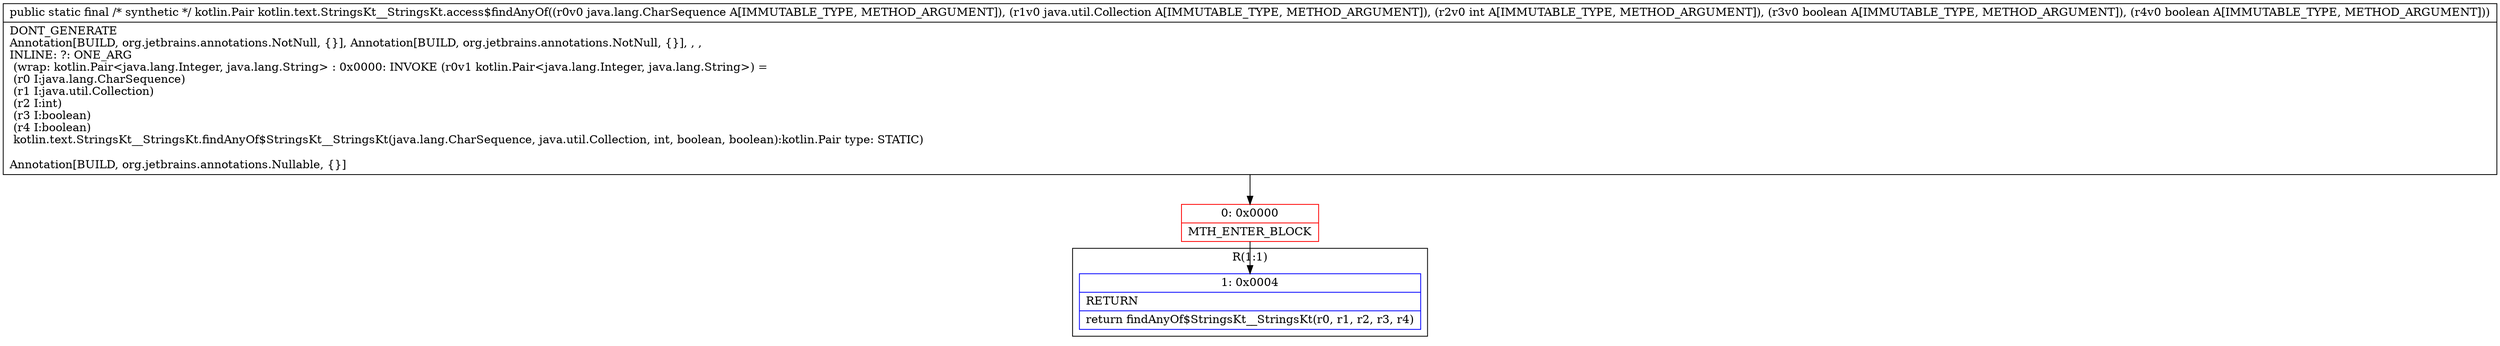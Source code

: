 digraph "CFG forkotlin.text.StringsKt__StringsKt.access$findAnyOf(Ljava\/lang\/CharSequence;Ljava\/util\/Collection;IZZ)Lkotlin\/Pair;" {
subgraph cluster_Region_1546180917 {
label = "R(1:1)";
node [shape=record,color=blue];
Node_1 [shape=record,label="{1\:\ 0x0004|RETURN\l|return findAnyOf$StringsKt__StringsKt(r0, r1, r2, r3, r4)\l}"];
}
Node_0 [shape=record,color=red,label="{0\:\ 0x0000|MTH_ENTER_BLOCK\l}"];
MethodNode[shape=record,label="{public static final \/* synthetic *\/ kotlin.Pair kotlin.text.StringsKt__StringsKt.access$findAnyOf((r0v0 java.lang.CharSequence A[IMMUTABLE_TYPE, METHOD_ARGUMENT]), (r1v0 java.util.Collection A[IMMUTABLE_TYPE, METHOD_ARGUMENT]), (r2v0 int A[IMMUTABLE_TYPE, METHOD_ARGUMENT]), (r3v0 boolean A[IMMUTABLE_TYPE, METHOD_ARGUMENT]), (r4v0 boolean A[IMMUTABLE_TYPE, METHOD_ARGUMENT]))  | DONT_GENERATE\lAnnotation[BUILD, org.jetbrains.annotations.NotNull, \{\}], Annotation[BUILD, org.jetbrains.annotations.NotNull, \{\}], , , \lINLINE: ?: ONE_ARG  \l  (wrap: kotlin.Pair\<java.lang.Integer, java.lang.String\> : 0x0000: INVOKE  (r0v1 kotlin.Pair\<java.lang.Integer, java.lang.String\>) = \l  (r0 I:java.lang.CharSequence)\l  (r1 I:java.util.Collection)\l  (r2 I:int)\l  (r3 I:boolean)\l  (r4 I:boolean)\l kotlin.text.StringsKt__StringsKt.findAnyOf$StringsKt__StringsKt(java.lang.CharSequence, java.util.Collection, int, boolean, boolean):kotlin.Pair type: STATIC)\l\lAnnotation[BUILD, org.jetbrains.annotations.Nullable, \{\}]\l}"];
MethodNode -> Node_0;
Node_0 -> Node_1;
}

